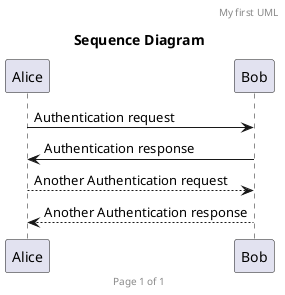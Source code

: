 'Press Alt + D to preview

@startuml
header My first UML
footer Page %page% of %lastpage%
title Sequence Diagram
scale 1



Alice -> Bob : Authentication request
Alice <- Bob : Authentication response

Alice --> Bob : Another Authentication request
Alice <-- Bob : Another Authentication response


@enduml